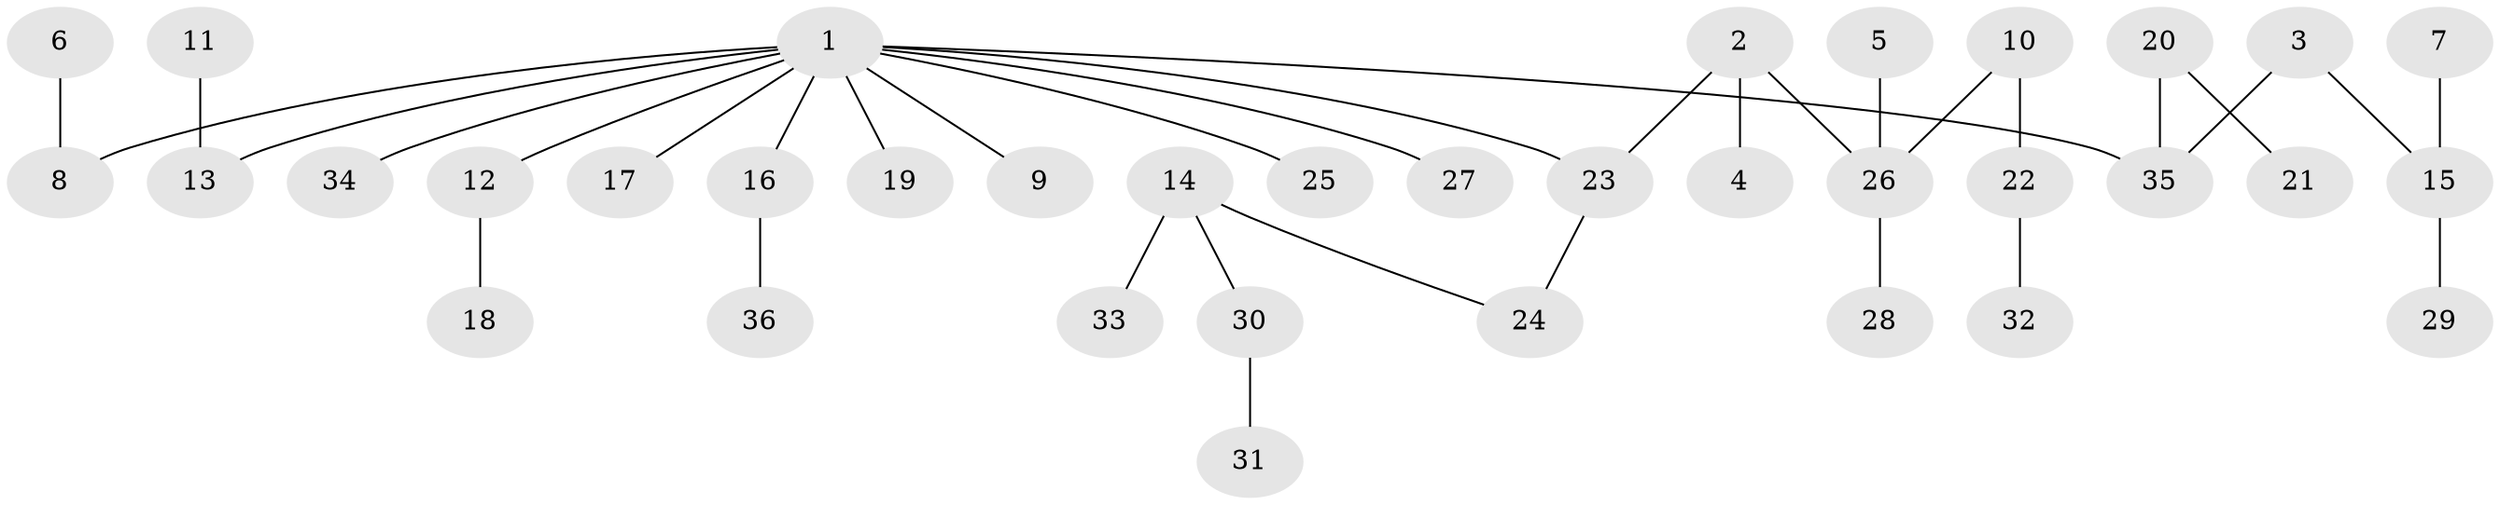 // original degree distribution, {6: 0.027777777777777776, 3: 0.1388888888888889, 4: 0.06944444444444445, 2: 0.2916666666666667, 5: 0.013888888888888888, 1: 0.4583333333333333}
// Generated by graph-tools (version 1.1) at 2025/26/03/09/25 03:26:29]
// undirected, 36 vertices, 35 edges
graph export_dot {
graph [start="1"]
  node [color=gray90,style=filled];
  1;
  2;
  3;
  4;
  5;
  6;
  7;
  8;
  9;
  10;
  11;
  12;
  13;
  14;
  15;
  16;
  17;
  18;
  19;
  20;
  21;
  22;
  23;
  24;
  25;
  26;
  27;
  28;
  29;
  30;
  31;
  32;
  33;
  34;
  35;
  36;
  1 -- 8 [weight=1.0];
  1 -- 9 [weight=1.0];
  1 -- 12 [weight=1.0];
  1 -- 13 [weight=1.0];
  1 -- 16 [weight=1.0];
  1 -- 17 [weight=1.0];
  1 -- 19 [weight=1.0];
  1 -- 23 [weight=1.0];
  1 -- 25 [weight=1.0];
  1 -- 27 [weight=1.0];
  1 -- 34 [weight=1.0];
  1 -- 35 [weight=1.0];
  2 -- 4 [weight=1.0];
  2 -- 23 [weight=1.0];
  2 -- 26 [weight=1.0];
  3 -- 15 [weight=1.0];
  3 -- 35 [weight=1.0];
  5 -- 26 [weight=1.0];
  6 -- 8 [weight=1.0];
  7 -- 15 [weight=1.0];
  10 -- 22 [weight=1.0];
  10 -- 26 [weight=1.0];
  11 -- 13 [weight=1.0];
  12 -- 18 [weight=1.0];
  14 -- 24 [weight=1.0];
  14 -- 30 [weight=1.0];
  14 -- 33 [weight=1.0];
  15 -- 29 [weight=1.0];
  16 -- 36 [weight=1.0];
  20 -- 21 [weight=1.0];
  20 -- 35 [weight=1.0];
  22 -- 32 [weight=1.0];
  23 -- 24 [weight=1.0];
  26 -- 28 [weight=1.0];
  30 -- 31 [weight=1.0];
}
